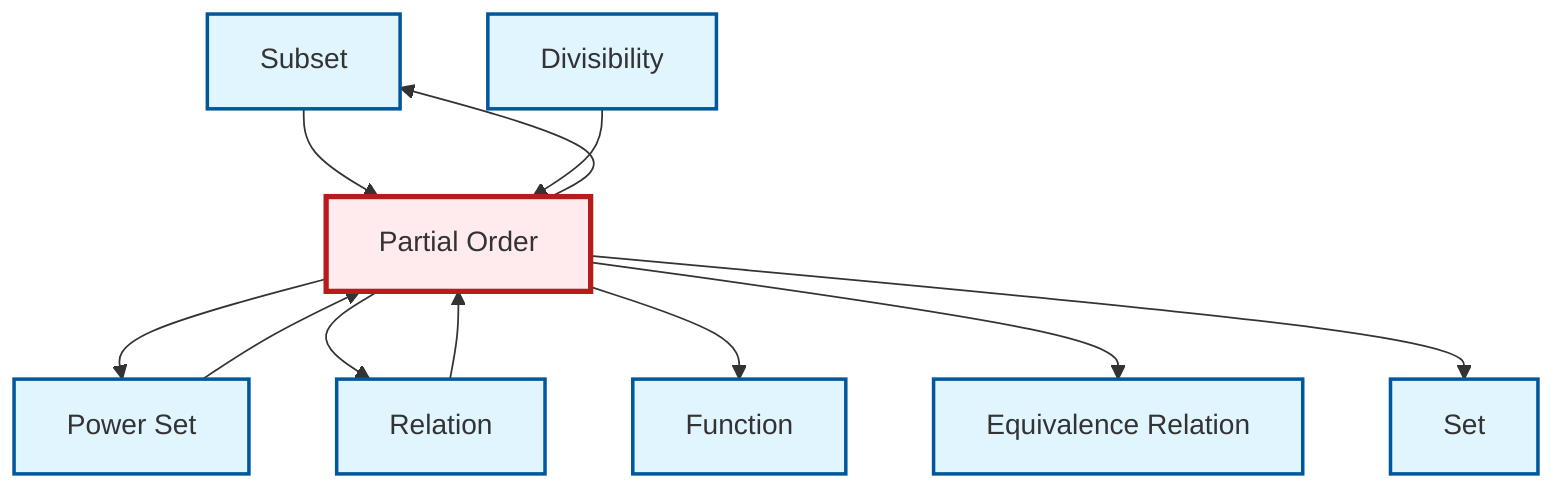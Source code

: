 graph TD
    classDef definition fill:#e1f5fe,stroke:#01579b,stroke-width:2px
    classDef theorem fill:#f3e5f5,stroke:#4a148c,stroke-width:2px
    classDef axiom fill:#fff3e0,stroke:#e65100,stroke-width:2px
    classDef example fill:#e8f5e9,stroke:#1b5e20,stroke-width:2px
    classDef current fill:#ffebee,stroke:#b71c1c,stroke-width:3px
    def-subset["Subset"]:::definition
    def-relation["Relation"]:::definition
    def-partial-order["Partial Order"]:::definition
    def-set["Set"]:::definition
    def-divisibility["Divisibility"]:::definition
    def-power-set["Power Set"]:::definition
    def-function["Function"]:::definition
    def-equivalence-relation["Equivalence Relation"]:::definition
    def-partial-order --> def-power-set
    def-relation --> def-partial-order
    def-partial-order --> def-relation
    def-power-set --> def-partial-order
    def-partial-order --> def-function
    def-partial-order --> def-equivalence-relation
    def-subset --> def-partial-order
    def-divisibility --> def-partial-order
    def-partial-order --> def-subset
    def-partial-order --> def-set
    class def-partial-order current